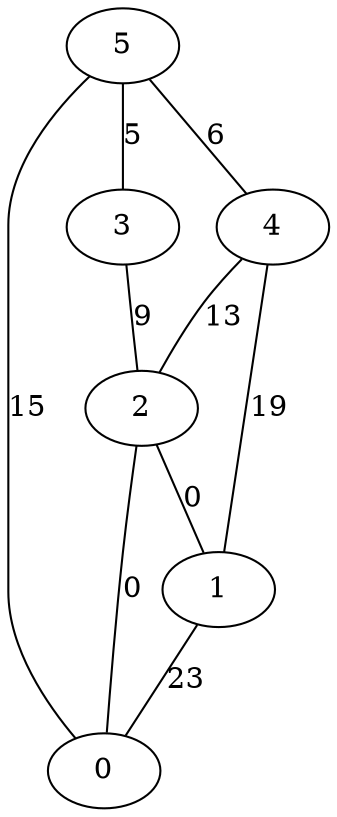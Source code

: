 graph{
	1--0 [label=23]
	2--0 [label=0]
	2--1 [label=0]
	3--2 [label=9]
	4--1 [label=19]
	4--2 [label=13]
	5--0 [label=15]
	5--3 [label=5]
	5--4 [label=6]
}
